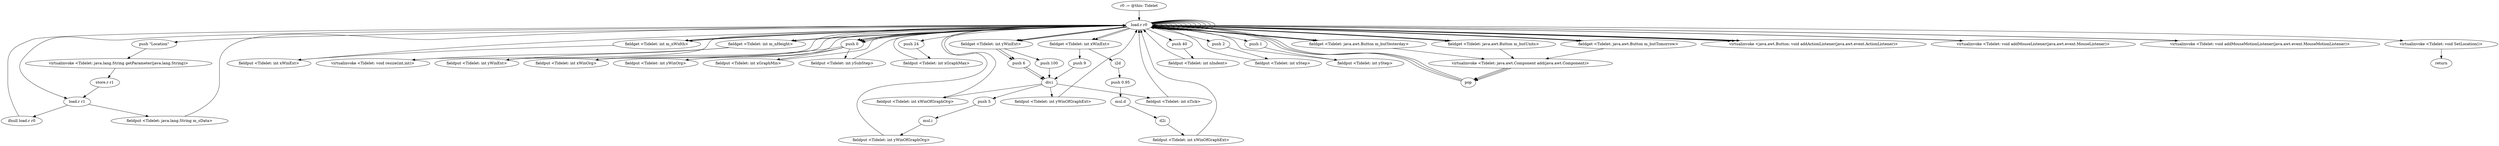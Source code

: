 digraph "" {
    "r0 := @this: Tidelet"
    "load.r r0"
    "r0 := @this: Tidelet"->"load.r r0";
    "push \"Location\""
    "load.r r0"->"push \"Location\"";
    "virtualinvoke <Tidelet: java.lang.String getParameter(java.lang.String)>"
    "push \"Location\""->"virtualinvoke <Tidelet: java.lang.String getParameter(java.lang.String)>";
    "store.r r1"
    "virtualinvoke <Tidelet: java.lang.String getParameter(java.lang.String)>"->"store.r r1";
    "load.r r1"
    "store.r r1"->"load.r r1";
    "ifnull load.r r0"
    "load.r r1"->"ifnull load.r r0";
    "ifnull load.r r0"->"load.r r0";
    "load.r r0"->"load.r r1";
    "fieldput <Tidelet: java.lang.String m_sData>"
    "load.r r1"->"fieldput <Tidelet: java.lang.String m_sData>";
    "fieldput <Tidelet: java.lang.String m_sData>"->"load.r r0";
    "load.r r0"->"load.r r0";
    "fieldget <Tidelet: int m_nWidth>"
    "load.r r0"->"fieldget <Tidelet: int m_nWidth>";
    "fieldget <Tidelet: int m_nWidth>"->"load.r r0";
    "fieldget <Tidelet: int m_nHeight>"
    "load.r r0"->"fieldget <Tidelet: int m_nHeight>";
    "virtualinvoke <Tidelet: void resize(int,int)>"
    "fieldget <Tidelet: int m_nHeight>"->"virtualinvoke <Tidelet: void resize(int,int)>";
    "virtualinvoke <Tidelet: void resize(int,int)>"->"load.r r0";
    "push 0"
    "load.r r0"->"push 0";
    "fieldput <Tidelet: int xWinOrg>"
    "push 0"->"fieldput <Tidelet: int xWinOrg>";
    "fieldput <Tidelet: int xWinOrg>"->"load.r r0";
    "load.r r0"->"push 0";
    "fieldput <Tidelet: int yWinOrg>"
    "push 0"->"fieldput <Tidelet: int yWinOrg>";
    "fieldput <Tidelet: int yWinOrg>"->"load.r r0";
    "load.r r0"->"load.r r0";
    "load.r r0"->"fieldget <Tidelet: int m_nWidth>";
    "fieldput <Tidelet: int xWinExt>"
    "fieldget <Tidelet: int m_nWidth>"->"fieldput <Tidelet: int xWinExt>";
    "fieldput <Tidelet: int xWinExt>"->"load.r r0";
    "load.r r0"->"load.r r0";
    "load.r r0"->"fieldget <Tidelet: int m_nHeight>";
    "fieldput <Tidelet: int yWinExt>"
    "fieldget <Tidelet: int m_nHeight>"->"fieldput <Tidelet: int yWinExt>";
    "fieldput <Tidelet: int yWinExt>"->"load.r r0";
    "push 24"
    "load.r r0"->"push 24";
    "fieldput <Tidelet: int xGraphMax>"
    "push 24"->"fieldput <Tidelet: int xGraphMax>";
    "fieldput <Tidelet: int xGraphMax>"->"load.r r0";
    "load.r r0"->"push 0";
    "fieldput <Tidelet: int xGraphMin>"
    "push 0"->"fieldput <Tidelet: int xGraphMin>";
    "fieldput <Tidelet: int xGraphMin>"->"load.r r0";
    "load.r r0"->"load.r r0";
    "fieldget <Tidelet: int xWinExt>"
    "load.r r0"->"fieldget <Tidelet: int xWinExt>";
    "push 9"
    "fieldget <Tidelet: int xWinExt>"->"push 9";
    "div.i"
    "push 9"->"div.i";
    "fieldput <Tidelet: int xWinOfGraphOrg>"
    "div.i"->"fieldput <Tidelet: int xWinOfGraphOrg>";
    "fieldput <Tidelet: int xWinOfGraphOrg>"->"load.r r0";
    "load.r r0"->"load.r r0";
    "fieldget <Tidelet: int yWinExt>"
    "load.r r0"->"fieldget <Tidelet: int yWinExt>";
    "push 6"
    "fieldget <Tidelet: int yWinExt>"->"push 6";
    "push 6"->"div.i";
    "push 5"
    "div.i"->"push 5";
    "mul.i"
    "push 5"->"mul.i";
    "fieldput <Tidelet: int yWinOfGraphOrg>"
    "mul.i"->"fieldput <Tidelet: int yWinOfGraphOrg>";
    "fieldput <Tidelet: int yWinOfGraphOrg>"->"load.r r0";
    "load.r r0"->"load.r r0";
    "load.r r0"->"fieldget <Tidelet: int xWinExt>";
    "i2d"
    "fieldget <Tidelet: int xWinExt>"->"i2d";
    "push 0.95"
    "i2d"->"push 0.95";
    "mul.d"
    "push 0.95"->"mul.d";
    "d2i"
    "mul.d"->"d2i";
    "fieldput <Tidelet: int xWinOfGraphExt>"
    "d2i"->"fieldput <Tidelet: int xWinOfGraphExt>";
    "fieldput <Tidelet: int xWinOfGraphExt>"->"load.r r0";
    "load.r r0"->"load.r r0";
    "load.r r0"->"fieldget <Tidelet: int yWinExt>";
    "fieldget <Tidelet: int yWinExt>"->"push 6";
    "push 6"->"div.i";
    "fieldput <Tidelet: int yWinOfGraphExt>"
    "div.i"->"fieldput <Tidelet: int yWinOfGraphExt>";
    "fieldput <Tidelet: int yWinOfGraphExt>"->"load.r r0";
    "push 40"
    "load.r r0"->"push 40";
    "fieldput <Tidelet: int nIndent>"
    "push 40"->"fieldput <Tidelet: int nIndent>";
    "fieldput <Tidelet: int nIndent>"->"load.r r0";
    "push 2"
    "load.r r0"->"push 2";
    "fieldput <Tidelet: int xStep>"
    "push 2"->"fieldput <Tidelet: int xStep>";
    "fieldput <Tidelet: int xStep>"->"load.r r0";
    "push 1"
    "load.r r0"->"push 1";
    "fieldput <Tidelet: int yStep>"
    "push 1"->"fieldput <Tidelet: int yStep>";
    "fieldput <Tidelet: int yStep>"->"load.r r0";
    "load.r r0"->"push 0";
    "fieldput <Tidelet: int ySubStep>"
    "push 0"->"fieldput <Tidelet: int ySubStep>";
    "fieldput <Tidelet: int ySubStep>"->"load.r r0";
    "load.r r0"->"load.r r0";
    "load.r r0"->"fieldget <Tidelet: int yWinExt>";
    "push 100"
    "fieldget <Tidelet: int yWinExt>"->"push 100";
    "push 100"->"div.i";
    "fieldput <Tidelet: int nTick>"
    "div.i"->"fieldput <Tidelet: int nTick>";
    "fieldput <Tidelet: int nTick>"->"load.r r0";
    "load.r r0"->"load.r r0";
    "fieldget <Tidelet: java.awt.Button m_butUnits>"
    "load.r r0"->"fieldget <Tidelet: java.awt.Button m_butUnits>";
    "virtualinvoke <Tidelet: java.awt.Component add(java.awt.Component)>"
    "fieldget <Tidelet: java.awt.Button m_butUnits>"->"virtualinvoke <Tidelet: java.awt.Component add(java.awt.Component)>";
    "pop"
    "virtualinvoke <Tidelet: java.awt.Component add(java.awt.Component)>"->"pop";
    "pop"->"load.r r0";
    "load.r r0"->"fieldget <Tidelet: java.awt.Button m_butUnits>";
    "fieldget <Tidelet: java.awt.Button m_butUnits>"->"load.r r0";
    "virtualinvoke <java.awt.Button: void addActionListener(java.awt.event.ActionListener)>"
    "load.r r0"->"virtualinvoke <java.awt.Button: void addActionListener(java.awt.event.ActionListener)>";
    "virtualinvoke <java.awt.Button: void addActionListener(java.awt.event.ActionListener)>"->"load.r r0";
    "load.r r0"->"load.r r0";
    "fieldget <Tidelet: java.awt.Button m_butTomorrow>"
    "load.r r0"->"fieldget <Tidelet: java.awt.Button m_butTomorrow>";
    "fieldget <Tidelet: java.awt.Button m_butTomorrow>"->"virtualinvoke <Tidelet: java.awt.Component add(java.awt.Component)>";
    "virtualinvoke <Tidelet: java.awt.Component add(java.awt.Component)>"->"pop";
    "pop"->"load.r r0";
    "load.r r0"->"fieldget <Tidelet: java.awt.Button m_butTomorrow>";
    "fieldget <Tidelet: java.awt.Button m_butTomorrow>"->"load.r r0";
    "load.r r0"->"virtualinvoke <java.awt.Button: void addActionListener(java.awt.event.ActionListener)>";
    "virtualinvoke <java.awt.Button: void addActionListener(java.awt.event.ActionListener)>"->"load.r r0";
    "load.r r0"->"load.r r0";
    "fieldget <Tidelet: java.awt.Button m_butYesterday>"
    "load.r r0"->"fieldget <Tidelet: java.awt.Button m_butYesterday>";
    "fieldget <Tidelet: java.awt.Button m_butYesterday>"->"virtualinvoke <Tidelet: java.awt.Component add(java.awt.Component)>";
    "virtualinvoke <Tidelet: java.awt.Component add(java.awt.Component)>"->"pop";
    "pop"->"load.r r0";
    "load.r r0"->"fieldget <Tidelet: java.awt.Button m_butYesterday>";
    "fieldget <Tidelet: java.awt.Button m_butYesterday>"->"load.r r0";
    "load.r r0"->"virtualinvoke <java.awt.Button: void addActionListener(java.awt.event.ActionListener)>";
    "virtualinvoke <java.awt.Button: void addActionListener(java.awt.event.ActionListener)>"->"load.r r0";
    "load.r r0"->"load.r r0";
    "virtualinvoke <Tidelet: void addMouseListener(java.awt.event.MouseListener)>"
    "load.r r0"->"virtualinvoke <Tidelet: void addMouseListener(java.awt.event.MouseListener)>";
    "virtualinvoke <Tidelet: void addMouseListener(java.awt.event.MouseListener)>"->"load.r r0";
    "load.r r0"->"load.r r0";
    "virtualinvoke <Tidelet: void addMouseMotionListener(java.awt.event.MouseMotionListener)>"
    "load.r r0"->"virtualinvoke <Tidelet: void addMouseMotionListener(java.awt.event.MouseMotionListener)>";
    "virtualinvoke <Tidelet: void addMouseMotionListener(java.awt.event.MouseMotionListener)>"->"load.r r0";
    "virtualinvoke <Tidelet: void SetLocation()>"
    "load.r r0"->"virtualinvoke <Tidelet: void SetLocation()>";
    "return"
    "virtualinvoke <Tidelet: void SetLocation()>"->"return";
}
